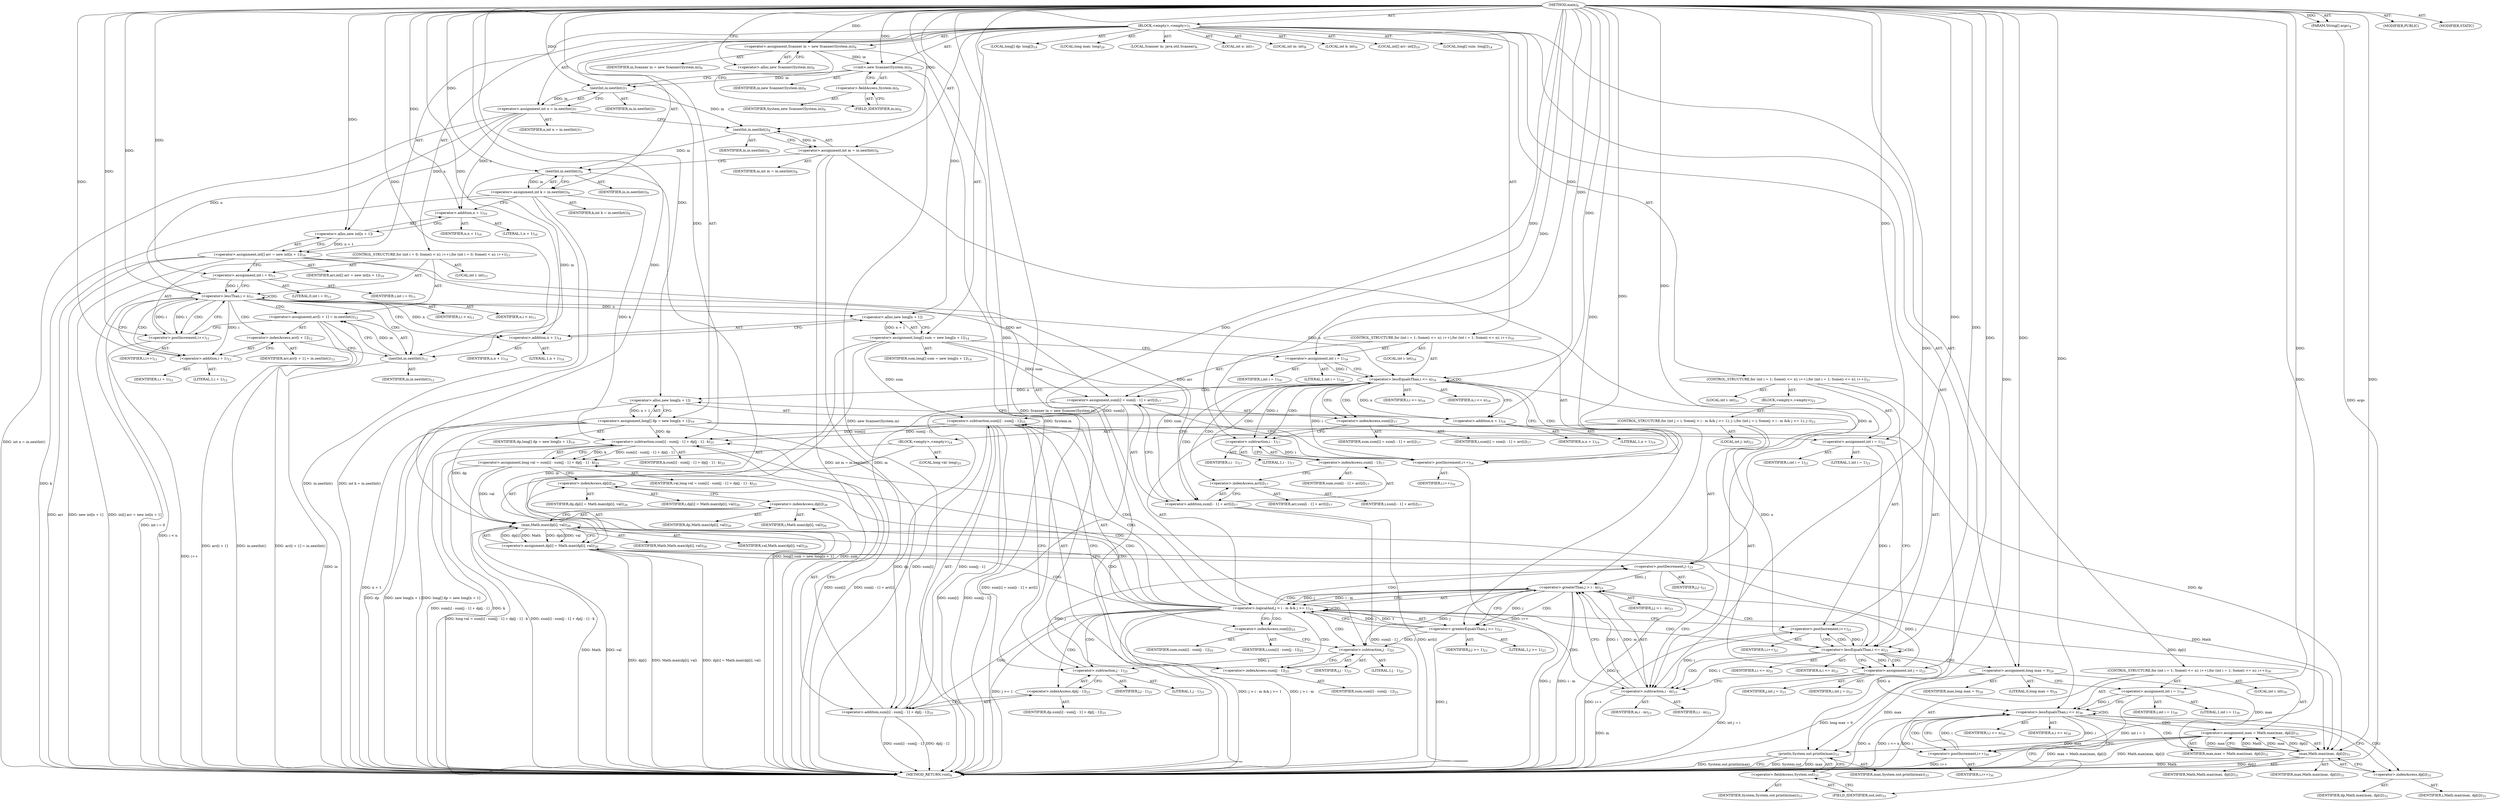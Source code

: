 digraph "main" {  
"19" [label = <(METHOD,main)<SUB>4</SUB>> ]
"20" [label = <(PARAM,String[] args)<SUB>4</SUB>> ]
"21" [label = <(BLOCK,&lt;empty&gt;,&lt;empty&gt;)<SUB>5</SUB>> ]
"4" [label = <(LOCAL,Scanner in: java.util.Scanner)<SUB>6</SUB>> ]
"22" [label = <(&lt;operator&gt;.assignment,Scanner in = new Scanner(System.in))<SUB>6</SUB>> ]
"23" [label = <(IDENTIFIER,in,Scanner in = new Scanner(System.in))<SUB>6</SUB>> ]
"24" [label = <(&lt;operator&gt;.alloc,new Scanner(System.in))<SUB>6</SUB>> ]
"25" [label = <(&lt;init&gt;,new Scanner(System.in))<SUB>6</SUB>> ]
"3" [label = <(IDENTIFIER,in,new Scanner(System.in))<SUB>6</SUB>> ]
"26" [label = <(&lt;operator&gt;.fieldAccess,System.in)<SUB>6</SUB>> ]
"27" [label = <(IDENTIFIER,System,new Scanner(System.in))<SUB>6</SUB>> ]
"28" [label = <(FIELD_IDENTIFIER,in,in)<SUB>6</SUB>> ]
"29" [label = <(LOCAL,int n: int)<SUB>7</SUB>> ]
"30" [label = <(&lt;operator&gt;.assignment,int n = in.nextInt())<SUB>7</SUB>> ]
"31" [label = <(IDENTIFIER,n,int n = in.nextInt())<SUB>7</SUB>> ]
"32" [label = <(nextInt,in.nextInt())<SUB>7</SUB>> ]
"33" [label = <(IDENTIFIER,in,in.nextInt())<SUB>7</SUB>> ]
"34" [label = <(LOCAL,int m: int)<SUB>8</SUB>> ]
"35" [label = <(&lt;operator&gt;.assignment,int m = in.nextInt())<SUB>8</SUB>> ]
"36" [label = <(IDENTIFIER,m,int m = in.nextInt())<SUB>8</SUB>> ]
"37" [label = <(nextInt,in.nextInt())<SUB>8</SUB>> ]
"38" [label = <(IDENTIFIER,in,in.nextInt())<SUB>8</SUB>> ]
"39" [label = <(LOCAL,int k: int)<SUB>9</SUB>> ]
"40" [label = <(&lt;operator&gt;.assignment,int k = in.nextInt())<SUB>9</SUB>> ]
"41" [label = <(IDENTIFIER,k,int k = in.nextInt())<SUB>9</SUB>> ]
"42" [label = <(nextInt,in.nextInt())<SUB>9</SUB>> ]
"43" [label = <(IDENTIFIER,in,in.nextInt())<SUB>9</SUB>> ]
"44" [label = <(LOCAL,int[] arr: int[])<SUB>10</SUB>> ]
"45" [label = <(&lt;operator&gt;.assignment,int[] arr = new int[n + 1])<SUB>10</SUB>> ]
"46" [label = <(IDENTIFIER,arr,int[] arr = new int[n + 1])<SUB>10</SUB>> ]
"47" [label = <(&lt;operator&gt;.alloc,new int[n + 1])> ]
"48" [label = <(&lt;operator&gt;.addition,n + 1)<SUB>10</SUB>> ]
"49" [label = <(IDENTIFIER,n,n + 1)<SUB>10</SUB>> ]
"50" [label = <(LITERAL,1,n + 1)<SUB>10</SUB>> ]
"51" [label = <(CONTROL_STRUCTURE,for (int i = 0; Some(i &lt; n); i++),for (int i = 0; Some(i &lt; n); i++))<SUB>11</SUB>> ]
"52" [label = <(LOCAL,int i: int)<SUB>11</SUB>> ]
"53" [label = <(&lt;operator&gt;.assignment,int i = 0)<SUB>11</SUB>> ]
"54" [label = <(IDENTIFIER,i,int i = 0)<SUB>11</SUB>> ]
"55" [label = <(LITERAL,0,int i = 0)<SUB>11</SUB>> ]
"56" [label = <(&lt;operator&gt;.lessThan,i &lt; n)<SUB>11</SUB>> ]
"57" [label = <(IDENTIFIER,i,i &lt; n)<SUB>11</SUB>> ]
"58" [label = <(IDENTIFIER,n,i &lt; n)<SUB>11</SUB>> ]
"59" [label = <(&lt;operator&gt;.postIncrement,i++)<SUB>11</SUB>> ]
"60" [label = <(IDENTIFIER,i,i++)<SUB>11</SUB>> ]
"61" [label = <(&lt;operator&gt;.assignment,arr[i + 1] = in.nextInt())<SUB>12</SUB>> ]
"62" [label = <(&lt;operator&gt;.indexAccess,arr[i + 1])<SUB>12</SUB>> ]
"63" [label = <(IDENTIFIER,arr,arr[i + 1] = in.nextInt())<SUB>12</SUB>> ]
"64" [label = <(&lt;operator&gt;.addition,i + 1)<SUB>12</SUB>> ]
"65" [label = <(IDENTIFIER,i,i + 1)<SUB>12</SUB>> ]
"66" [label = <(LITERAL,1,i + 1)<SUB>12</SUB>> ]
"67" [label = <(nextInt,in.nextInt())<SUB>12</SUB>> ]
"68" [label = <(IDENTIFIER,in,in.nextInt())<SUB>12</SUB>> ]
"69" [label = <(LOCAL,long[] sum: long[])<SUB>14</SUB>> ]
"70" [label = <(&lt;operator&gt;.assignment,long[] sum = new long[n + 1])<SUB>14</SUB>> ]
"71" [label = <(IDENTIFIER,sum,long[] sum = new long[n + 1])<SUB>14</SUB>> ]
"72" [label = <(&lt;operator&gt;.alloc,new long[n + 1])> ]
"73" [label = <(&lt;operator&gt;.addition,n + 1)<SUB>14</SUB>> ]
"74" [label = <(IDENTIFIER,n,n + 1)<SUB>14</SUB>> ]
"75" [label = <(LITERAL,1,n + 1)<SUB>14</SUB>> ]
"76" [label = <(CONTROL_STRUCTURE,for (int i = 1; Some(i &lt;= n); i++),for (int i = 1; Some(i &lt;= n); i++))<SUB>16</SUB>> ]
"77" [label = <(LOCAL,int i: int)<SUB>16</SUB>> ]
"78" [label = <(&lt;operator&gt;.assignment,int i = 1)<SUB>16</SUB>> ]
"79" [label = <(IDENTIFIER,i,int i = 1)<SUB>16</SUB>> ]
"80" [label = <(LITERAL,1,int i = 1)<SUB>16</SUB>> ]
"81" [label = <(&lt;operator&gt;.lessEqualsThan,i &lt;= n)<SUB>16</SUB>> ]
"82" [label = <(IDENTIFIER,i,i &lt;= n)<SUB>16</SUB>> ]
"83" [label = <(IDENTIFIER,n,i &lt;= n)<SUB>16</SUB>> ]
"84" [label = <(&lt;operator&gt;.postIncrement,i++)<SUB>16</SUB>> ]
"85" [label = <(IDENTIFIER,i,i++)<SUB>16</SUB>> ]
"86" [label = <(&lt;operator&gt;.assignment,sum[i] = sum[i - 1] + arr[i])<SUB>17</SUB>> ]
"87" [label = <(&lt;operator&gt;.indexAccess,sum[i])<SUB>17</SUB>> ]
"88" [label = <(IDENTIFIER,sum,sum[i] = sum[i - 1] + arr[i])<SUB>17</SUB>> ]
"89" [label = <(IDENTIFIER,i,sum[i] = sum[i - 1] + arr[i])<SUB>17</SUB>> ]
"90" [label = <(&lt;operator&gt;.addition,sum[i - 1] + arr[i])<SUB>17</SUB>> ]
"91" [label = <(&lt;operator&gt;.indexAccess,sum[i - 1])<SUB>17</SUB>> ]
"92" [label = <(IDENTIFIER,sum,sum[i - 1] + arr[i])<SUB>17</SUB>> ]
"93" [label = <(&lt;operator&gt;.subtraction,i - 1)<SUB>17</SUB>> ]
"94" [label = <(IDENTIFIER,i,i - 1)<SUB>17</SUB>> ]
"95" [label = <(LITERAL,1,i - 1)<SUB>17</SUB>> ]
"96" [label = <(&lt;operator&gt;.indexAccess,arr[i])<SUB>17</SUB>> ]
"97" [label = <(IDENTIFIER,arr,sum[i - 1] + arr[i])<SUB>17</SUB>> ]
"98" [label = <(IDENTIFIER,i,sum[i - 1] + arr[i])<SUB>17</SUB>> ]
"99" [label = <(LOCAL,long[] dp: long[])<SUB>19</SUB>> ]
"100" [label = <(&lt;operator&gt;.assignment,long[] dp = new long[n + 1])<SUB>19</SUB>> ]
"101" [label = <(IDENTIFIER,dp,long[] dp = new long[n + 1])<SUB>19</SUB>> ]
"102" [label = <(&lt;operator&gt;.alloc,new long[n + 1])> ]
"103" [label = <(&lt;operator&gt;.addition,n + 1)<SUB>19</SUB>> ]
"104" [label = <(IDENTIFIER,n,n + 1)<SUB>19</SUB>> ]
"105" [label = <(LITERAL,1,n + 1)<SUB>19</SUB>> ]
"106" [label = <(CONTROL_STRUCTURE,for (int i = 1; Some(i &lt;= n); i++),for (int i = 1; Some(i &lt;= n); i++))<SUB>21</SUB>> ]
"107" [label = <(LOCAL,int i: int)<SUB>21</SUB>> ]
"108" [label = <(&lt;operator&gt;.assignment,int i = 1)<SUB>21</SUB>> ]
"109" [label = <(IDENTIFIER,i,int i = 1)<SUB>21</SUB>> ]
"110" [label = <(LITERAL,1,int i = 1)<SUB>21</SUB>> ]
"111" [label = <(&lt;operator&gt;.lessEqualsThan,i &lt;= n)<SUB>21</SUB>> ]
"112" [label = <(IDENTIFIER,i,i &lt;= n)<SUB>21</SUB>> ]
"113" [label = <(IDENTIFIER,n,i &lt;= n)<SUB>21</SUB>> ]
"114" [label = <(&lt;operator&gt;.postIncrement,i++)<SUB>21</SUB>> ]
"115" [label = <(IDENTIFIER,i,i++)<SUB>21</SUB>> ]
"116" [label = <(BLOCK,&lt;empty&gt;,&lt;empty&gt;)<SUB>22</SUB>> ]
"117" [label = <(CONTROL_STRUCTURE,for (int j = i; Some(j &gt; i - m &amp;&amp; j &gt;= 1); j--),for (int j = i; Some(j &gt; i - m &amp;&amp; j &gt;= 1); j--))<SUB>23</SUB>> ]
"118" [label = <(LOCAL,int j: int)<SUB>23</SUB>> ]
"119" [label = <(&lt;operator&gt;.assignment,int j = i)<SUB>23</SUB>> ]
"120" [label = <(IDENTIFIER,j,int j = i)<SUB>23</SUB>> ]
"121" [label = <(IDENTIFIER,i,int j = i)<SUB>23</SUB>> ]
"122" [label = <(&lt;operator&gt;.logicalAnd,j &gt; i - m &amp;&amp; j &gt;= 1)<SUB>23</SUB>> ]
"123" [label = <(&lt;operator&gt;.greaterThan,j &gt; i - m)<SUB>23</SUB>> ]
"124" [label = <(IDENTIFIER,j,j &gt; i - m)<SUB>23</SUB>> ]
"125" [label = <(&lt;operator&gt;.subtraction,i - m)<SUB>23</SUB>> ]
"126" [label = <(IDENTIFIER,i,i - m)<SUB>23</SUB>> ]
"127" [label = <(IDENTIFIER,m,i - m)<SUB>23</SUB>> ]
"128" [label = <(&lt;operator&gt;.greaterEqualsThan,j &gt;= 1)<SUB>23</SUB>> ]
"129" [label = <(IDENTIFIER,j,j &gt;= 1)<SUB>23</SUB>> ]
"130" [label = <(LITERAL,1,j &gt;= 1)<SUB>23</SUB>> ]
"131" [label = <(&lt;operator&gt;.postDecrement,j--)<SUB>23</SUB>> ]
"132" [label = <(IDENTIFIER,j,j--)<SUB>23</SUB>> ]
"133" [label = <(BLOCK,&lt;empty&gt;,&lt;empty&gt;)<SUB>24</SUB>> ]
"134" [label = <(LOCAL,long val: long)<SUB>25</SUB>> ]
"135" [label = <(&lt;operator&gt;.assignment,long val = sum[i] - sum[j - 1] + dp[j - 1] - k)<SUB>25</SUB>> ]
"136" [label = <(IDENTIFIER,val,long val = sum[i] - sum[j - 1] + dp[j - 1] - k)<SUB>25</SUB>> ]
"137" [label = <(&lt;operator&gt;.subtraction,sum[i] - sum[j - 1] + dp[j - 1] - k)<SUB>25</SUB>> ]
"138" [label = <(&lt;operator&gt;.addition,sum[i] - sum[j - 1] + dp[j - 1])<SUB>25</SUB>> ]
"139" [label = <(&lt;operator&gt;.subtraction,sum[i] - sum[j - 1])<SUB>25</SUB>> ]
"140" [label = <(&lt;operator&gt;.indexAccess,sum[i])<SUB>25</SUB>> ]
"141" [label = <(IDENTIFIER,sum,sum[i] - sum[j - 1])<SUB>25</SUB>> ]
"142" [label = <(IDENTIFIER,i,sum[i] - sum[j - 1])<SUB>25</SUB>> ]
"143" [label = <(&lt;operator&gt;.indexAccess,sum[j - 1])<SUB>25</SUB>> ]
"144" [label = <(IDENTIFIER,sum,sum[i] - sum[j - 1])<SUB>25</SUB>> ]
"145" [label = <(&lt;operator&gt;.subtraction,j - 1)<SUB>25</SUB>> ]
"146" [label = <(IDENTIFIER,j,j - 1)<SUB>25</SUB>> ]
"147" [label = <(LITERAL,1,j - 1)<SUB>25</SUB>> ]
"148" [label = <(&lt;operator&gt;.indexAccess,dp[j - 1])<SUB>25</SUB>> ]
"149" [label = <(IDENTIFIER,dp,sum[i] - sum[j - 1] + dp[j - 1])<SUB>25</SUB>> ]
"150" [label = <(&lt;operator&gt;.subtraction,j - 1)<SUB>25</SUB>> ]
"151" [label = <(IDENTIFIER,j,j - 1)<SUB>25</SUB>> ]
"152" [label = <(LITERAL,1,j - 1)<SUB>25</SUB>> ]
"153" [label = <(IDENTIFIER,k,sum[i] - sum[j - 1] + dp[j - 1] - k)<SUB>25</SUB>> ]
"154" [label = <(&lt;operator&gt;.assignment,dp[i] = Math.max(dp[i], val))<SUB>26</SUB>> ]
"155" [label = <(&lt;operator&gt;.indexAccess,dp[i])<SUB>26</SUB>> ]
"156" [label = <(IDENTIFIER,dp,dp[i] = Math.max(dp[i], val))<SUB>26</SUB>> ]
"157" [label = <(IDENTIFIER,i,dp[i] = Math.max(dp[i], val))<SUB>26</SUB>> ]
"158" [label = <(max,Math.max(dp[i], val))<SUB>26</SUB>> ]
"159" [label = <(IDENTIFIER,Math,Math.max(dp[i], val))<SUB>26</SUB>> ]
"160" [label = <(&lt;operator&gt;.indexAccess,dp[i])<SUB>26</SUB>> ]
"161" [label = <(IDENTIFIER,dp,Math.max(dp[i], val))<SUB>26</SUB>> ]
"162" [label = <(IDENTIFIER,i,Math.max(dp[i], val))<SUB>26</SUB>> ]
"163" [label = <(IDENTIFIER,val,Math.max(dp[i], val))<SUB>26</SUB>> ]
"164" [label = <(LOCAL,long max: long)<SUB>29</SUB>> ]
"165" [label = <(&lt;operator&gt;.assignment,long max = 0)<SUB>29</SUB>> ]
"166" [label = <(IDENTIFIER,max,long max = 0)<SUB>29</SUB>> ]
"167" [label = <(LITERAL,0,long max = 0)<SUB>29</SUB>> ]
"168" [label = <(CONTROL_STRUCTURE,for (int i = 1; Some(i &lt;= n); i++),for (int i = 1; Some(i &lt;= n); i++))<SUB>30</SUB>> ]
"169" [label = <(LOCAL,int i: int)<SUB>30</SUB>> ]
"170" [label = <(&lt;operator&gt;.assignment,int i = 1)<SUB>30</SUB>> ]
"171" [label = <(IDENTIFIER,i,int i = 1)<SUB>30</SUB>> ]
"172" [label = <(LITERAL,1,int i = 1)<SUB>30</SUB>> ]
"173" [label = <(&lt;operator&gt;.lessEqualsThan,i &lt;= n)<SUB>30</SUB>> ]
"174" [label = <(IDENTIFIER,i,i &lt;= n)<SUB>30</SUB>> ]
"175" [label = <(IDENTIFIER,n,i &lt;= n)<SUB>30</SUB>> ]
"176" [label = <(&lt;operator&gt;.postIncrement,i++)<SUB>30</SUB>> ]
"177" [label = <(IDENTIFIER,i,i++)<SUB>30</SUB>> ]
"178" [label = <(&lt;operator&gt;.assignment,max = Math.max(max, dp[i]))<SUB>31</SUB>> ]
"179" [label = <(IDENTIFIER,max,max = Math.max(max, dp[i]))<SUB>31</SUB>> ]
"180" [label = <(max,Math.max(max, dp[i]))<SUB>31</SUB>> ]
"181" [label = <(IDENTIFIER,Math,Math.max(max, dp[i]))<SUB>31</SUB>> ]
"182" [label = <(IDENTIFIER,max,Math.max(max, dp[i]))<SUB>31</SUB>> ]
"183" [label = <(&lt;operator&gt;.indexAccess,dp[i])<SUB>31</SUB>> ]
"184" [label = <(IDENTIFIER,dp,Math.max(max, dp[i]))<SUB>31</SUB>> ]
"185" [label = <(IDENTIFIER,i,Math.max(max, dp[i]))<SUB>31</SUB>> ]
"186" [label = <(println,System.out.println(max))<SUB>33</SUB>> ]
"187" [label = <(&lt;operator&gt;.fieldAccess,System.out)<SUB>33</SUB>> ]
"188" [label = <(IDENTIFIER,System,System.out.println(max))<SUB>33</SUB>> ]
"189" [label = <(FIELD_IDENTIFIER,out,out)<SUB>33</SUB>> ]
"190" [label = <(IDENTIFIER,max,System.out.println(max))<SUB>33</SUB>> ]
"191" [label = <(MODIFIER,PUBLIC)> ]
"192" [label = <(MODIFIER,STATIC)> ]
"193" [label = <(METHOD_RETURN,void)<SUB>4</SUB>> ]
  "19" -> "20"  [ label = "AST: "] 
  "19" -> "21"  [ label = "AST: "] 
  "19" -> "191"  [ label = "AST: "] 
  "19" -> "192"  [ label = "AST: "] 
  "19" -> "193"  [ label = "AST: "] 
  "21" -> "4"  [ label = "AST: "] 
  "21" -> "22"  [ label = "AST: "] 
  "21" -> "25"  [ label = "AST: "] 
  "21" -> "29"  [ label = "AST: "] 
  "21" -> "30"  [ label = "AST: "] 
  "21" -> "34"  [ label = "AST: "] 
  "21" -> "35"  [ label = "AST: "] 
  "21" -> "39"  [ label = "AST: "] 
  "21" -> "40"  [ label = "AST: "] 
  "21" -> "44"  [ label = "AST: "] 
  "21" -> "45"  [ label = "AST: "] 
  "21" -> "51"  [ label = "AST: "] 
  "21" -> "69"  [ label = "AST: "] 
  "21" -> "70"  [ label = "AST: "] 
  "21" -> "76"  [ label = "AST: "] 
  "21" -> "99"  [ label = "AST: "] 
  "21" -> "100"  [ label = "AST: "] 
  "21" -> "106"  [ label = "AST: "] 
  "21" -> "164"  [ label = "AST: "] 
  "21" -> "165"  [ label = "AST: "] 
  "21" -> "168"  [ label = "AST: "] 
  "21" -> "186"  [ label = "AST: "] 
  "22" -> "23"  [ label = "AST: "] 
  "22" -> "24"  [ label = "AST: "] 
  "25" -> "3"  [ label = "AST: "] 
  "25" -> "26"  [ label = "AST: "] 
  "26" -> "27"  [ label = "AST: "] 
  "26" -> "28"  [ label = "AST: "] 
  "30" -> "31"  [ label = "AST: "] 
  "30" -> "32"  [ label = "AST: "] 
  "32" -> "33"  [ label = "AST: "] 
  "35" -> "36"  [ label = "AST: "] 
  "35" -> "37"  [ label = "AST: "] 
  "37" -> "38"  [ label = "AST: "] 
  "40" -> "41"  [ label = "AST: "] 
  "40" -> "42"  [ label = "AST: "] 
  "42" -> "43"  [ label = "AST: "] 
  "45" -> "46"  [ label = "AST: "] 
  "45" -> "47"  [ label = "AST: "] 
  "47" -> "48"  [ label = "AST: "] 
  "48" -> "49"  [ label = "AST: "] 
  "48" -> "50"  [ label = "AST: "] 
  "51" -> "52"  [ label = "AST: "] 
  "51" -> "53"  [ label = "AST: "] 
  "51" -> "56"  [ label = "AST: "] 
  "51" -> "59"  [ label = "AST: "] 
  "51" -> "61"  [ label = "AST: "] 
  "53" -> "54"  [ label = "AST: "] 
  "53" -> "55"  [ label = "AST: "] 
  "56" -> "57"  [ label = "AST: "] 
  "56" -> "58"  [ label = "AST: "] 
  "59" -> "60"  [ label = "AST: "] 
  "61" -> "62"  [ label = "AST: "] 
  "61" -> "67"  [ label = "AST: "] 
  "62" -> "63"  [ label = "AST: "] 
  "62" -> "64"  [ label = "AST: "] 
  "64" -> "65"  [ label = "AST: "] 
  "64" -> "66"  [ label = "AST: "] 
  "67" -> "68"  [ label = "AST: "] 
  "70" -> "71"  [ label = "AST: "] 
  "70" -> "72"  [ label = "AST: "] 
  "72" -> "73"  [ label = "AST: "] 
  "73" -> "74"  [ label = "AST: "] 
  "73" -> "75"  [ label = "AST: "] 
  "76" -> "77"  [ label = "AST: "] 
  "76" -> "78"  [ label = "AST: "] 
  "76" -> "81"  [ label = "AST: "] 
  "76" -> "84"  [ label = "AST: "] 
  "76" -> "86"  [ label = "AST: "] 
  "78" -> "79"  [ label = "AST: "] 
  "78" -> "80"  [ label = "AST: "] 
  "81" -> "82"  [ label = "AST: "] 
  "81" -> "83"  [ label = "AST: "] 
  "84" -> "85"  [ label = "AST: "] 
  "86" -> "87"  [ label = "AST: "] 
  "86" -> "90"  [ label = "AST: "] 
  "87" -> "88"  [ label = "AST: "] 
  "87" -> "89"  [ label = "AST: "] 
  "90" -> "91"  [ label = "AST: "] 
  "90" -> "96"  [ label = "AST: "] 
  "91" -> "92"  [ label = "AST: "] 
  "91" -> "93"  [ label = "AST: "] 
  "93" -> "94"  [ label = "AST: "] 
  "93" -> "95"  [ label = "AST: "] 
  "96" -> "97"  [ label = "AST: "] 
  "96" -> "98"  [ label = "AST: "] 
  "100" -> "101"  [ label = "AST: "] 
  "100" -> "102"  [ label = "AST: "] 
  "102" -> "103"  [ label = "AST: "] 
  "103" -> "104"  [ label = "AST: "] 
  "103" -> "105"  [ label = "AST: "] 
  "106" -> "107"  [ label = "AST: "] 
  "106" -> "108"  [ label = "AST: "] 
  "106" -> "111"  [ label = "AST: "] 
  "106" -> "114"  [ label = "AST: "] 
  "106" -> "116"  [ label = "AST: "] 
  "108" -> "109"  [ label = "AST: "] 
  "108" -> "110"  [ label = "AST: "] 
  "111" -> "112"  [ label = "AST: "] 
  "111" -> "113"  [ label = "AST: "] 
  "114" -> "115"  [ label = "AST: "] 
  "116" -> "117"  [ label = "AST: "] 
  "117" -> "118"  [ label = "AST: "] 
  "117" -> "119"  [ label = "AST: "] 
  "117" -> "122"  [ label = "AST: "] 
  "117" -> "131"  [ label = "AST: "] 
  "117" -> "133"  [ label = "AST: "] 
  "119" -> "120"  [ label = "AST: "] 
  "119" -> "121"  [ label = "AST: "] 
  "122" -> "123"  [ label = "AST: "] 
  "122" -> "128"  [ label = "AST: "] 
  "123" -> "124"  [ label = "AST: "] 
  "123" -> "125"  [ label = "AST: "] 
  "125" -> "126"  [ label = "AST: "] 
  "125" -> "127"  [ label = "AST: "] 
  "128" -> "129"  [ label = "AST: "] 
  "128" -> "130"  [ label = "AST: "] 
  "131" -> "132"  [ label = "AST: "] 
  "133" -> "134"  [ label = "AST: "] 
  "133" -> "135"  [ label = "AST: "] 
  "133" -> "154"  [ label = "AST: "] 
  "135" -> "136"  [ label = "AST: "] 
  "135" -> "137"  [ label = "AST: "] 
  "137" -> "138"  [ label = "AST: "] 
  "137" -> "153"  [ label = "AST: "] 
  "138" -> "139"  [ label = "AST: "] 
  "138" -> "148"  [ label = "AST: "] 
  "139" -> "140"  [ label = "AST: "] 
  "139" -> "143"  [ label = "AST: "] 
  "140" -> "141"  [ label = "AST: "] 
  "140" -> "142"  [ label = "AST: "] 
  "143" -> "144"  [ label = "AST: "] 
  "143" -> "145"  [ label = "AST: "] 
  "145" -> "146"  [ label = "AST: "] 
  "145" -> "147"  [ label = "AST: "] 
  "148" -> "149"  [ label = "AST: "] 
  "148" -> "150"  [ label = "AST: "] 
  "150" -> "151"  [ label = "AST: "] 
  "150" -> "152"  [ label = "AST: "] 
  "154" -> "155"  [ label = "AST: "] 
  "154" -> "158"  [ label = "AST: "] 
  "155" -> "156"  [ label = "AST: "] 
  "155" -> "157"  [ label = "AST: "] 
  "158" -> "159"  [ label = "AST: "] 
  "158" -> "160"  [ label = "AST: "] 
  "158" -> "163"  [ label = "AST: "] 
  "160" -> "161"  [ label = "AST: "] 
  "160" -> "162"  [ label = "AST: "] 
  "165" -> "166"  [ label = "AST: "] 
  "165" -> "167"  [ label = "AST: "] 
  "168" -> "169"  [ label = "AST: "] 
  "168" -> "170"  [ label = "AST: "] 
  "168" -> "173"  [ label = "AST: "] 
  "168" -> "176"  [ label = "AST: "] 
  "168" -> "178"  [ label = "AST: "] 
  "170" -> "171"  [ label = "AST: "] 
  "170" -> "172"  [ label = "AST: "] 
  "173" -> "174"  [ label = "AST: "] 
  "173" -> "175"  [ label = "AST: "] 
  "176" -> "177"  [ label = "AST: "] 
  "178" -> "179"  [ label = "AST: "] 
  "178" -> "180"  [ label = "AST: "] 
  "180" -> "181"  [ label = "AST: "] 
  "180" -> "182"  [ label = "AST: "] 
  "180" -> "183"  [ label = "AST: "] 
  "183" -> "184"  [ label = "AST: "] 
  "183" -> "185"  [ label = "AST: "] 
  "186" -> "187"  [ label = "AST: "] 
  "186" -> "190"  [ label = "AST: "] 
  "187" -> "188"  [ label = "AST: "] 
  "187" -> "189"  [ label = "AST: "] 
  "22" -> "28"  [ label = "CFG: "] 
  "25" -> "32"  [ label = "CFG: "] 
  "30" -> "37"  [ label = "CFG: "] 
  "35" -> "42"  [ label = "CFG: "] 
  "40" -> "48"  [ label = "CFG: "] 
  "45" -> "53"  [ label = "CFG: "] 
  "70" -> "78"  [ label = "CFG: "] 
  "100" -> "108"  [ label = "CFG: "] 
  "165" -> "170"  [ label = "CFG: "] 
  "186" -> "193"  [ label = "CFG: "] 
  "24" -> "22"  [ label = "CFG: "] 
  "26" -> "25"  [ label = "CFG: "] 
  "32" -> "30"  [ label = "CFG: "] 
  "37" -> "35"  [ label = "CFG: "] 
  "42" -> "40"  [ label = "CFG: "] 
  "47" -> "45"  [ label = "CFG: "] 
  "53" -> "56"  [ label = "CFG: "] 
  "56" -> "64"  [ label = "CFG: "] 
  "56" -> "73"  [ label = "CFG: "] 
  "59" -> "56"  [ label = "CFG: "] 
  "61" -> "59"  [ label = "CFG: "] 
  "72" -> "70"  [ label = "CFG: "] 
  "78" -> "81"  [ label = "CFG: "] 
  "81" -> "87"  [ label = "CFG: "] 
  "81" -> "103"  [ label = "CFG: "] 
  "84" -> "81"  [ label = "CFG: "] 
  "86" -> "84"  [ label = "CFG: "] 
  "102" -> "100"  [ label = "CFG: "] 
  "108" -> "111"  [ label = "CFG: "] 
  "111" -> "119"  [ label = "CFG: "] 
  "111" -> "165"  [ label = "CFG: "] 
  "114" -> "111"  [ label = "CFG: "] 
  "170" -> "173"  [ label = "CFG: "] 
  "173" -> "183"  [ label = "CFG: "] 
  "173" -> "189"  [ label = "CFG: "] 
  "176" -> "173"  [ label = "CFG: "] 
  "178" -> "176"  [ label = "CFG: "] 
  "187" -> "186"  [ label = "CFG: "] 
  "28" -> "26"  [ label = "CFG: "] 
  "48" -> "47"  [ label = "CFG: "] 
  "62" -> "67"  [ label = "CFG: "] 
  "67" -> "61"  [ label = "CFG: "] 
  "73" -> "72"  [ label = "CFG: "] 
  "87" -> "93"  [ label = "CFG: "] 
  "90" -> "86"  [ label = "CFG: "] 
  "103" -> "102"  [ label = "CFG: "] 
  "180" -> "178"  [ label = "CFG: "] 
  "189" -> "187"  [ label = "CFG: "] 
  "64" -> "62"  [ label = "CFG: "] 
  "91" -> "96"  [ label = "CFG: "] 
  "96" -> "90"  [ label = "CFG: "] 
  "119" -> "125"  [ label = "CFG: "] 
  "122" -> "140"  [ label = "CFG: "] 
  "122" -> "114"  [ label = "CFG: "] 
  "131" -> "125"  [ label = "CFG: "] 
  "183" -> "180"  [ label = "CFG: "] 
  "93" -> "91"  [ label = "CFG: "] 
  "123" -> "122"  [ label = "CFG: "] 
  "123" -> "128"  [ label = "CFG: "] 
  "128" -> "122"  [ label = "CFG: "] 
  "135" -> "155"  [ label = "CFG: "] 
  "154" -> "131"  [ label = "CFG: "] 
  "125" -> "123"  [ label = "CFG: "] 
  "137" -> "135"  [ label = "CFG: "] 
  "155" -> "160"  [ label = "CFG: "] 
  "158" -> "154"  [ label = "CFG: "] 
  "138" -> "137"  [ label = "CFG: "] 
  "160" -> "158"  [ label = "CFG: "] 
  "139" -> "150"  [ label = "CFG: "] 
  "148" -> "138"  [ label = "CFG: "] 
  "140" -> "145"  [ label = "CFG: "] 
  "143" -> "139"  [ label = "CFG: "] 
  "150" -> "148"  [ label = "CFG: "] 
  "145" -> "143"  [ label = "CFG: "] 
  "19" -> "24"  [ label = "CFG: "] 
  "20" -> "193"  [ label = "DDG: args"] 
  "22" -> "193"  [ label = "DDG: Scanner in = new Scanner(System.in)"] 
  "25" -> "193"  [ label = "DDG: System.in"] 
  "25" -> "193"  [ label = "DDG: new Scanner(System.in)"] 
  "30" -> "193"  [ label = "DDG: int n = in.nextInt()"] 
  "35" -> "193"  [ label = "DDG: m"] 
  "35" -> "193"  [ label = "DDG: int m = in.nextInt()"] 
  "40" -> "193"  [ label = "DDG: k"] 
  "42" -> "193"  [ label = "DDG: in"] 
  "40" -> "193"  [ label = "DDG: in.nextInt()"] 
  "40" -> "193"  [ label = "DDG: int k = in.nextInt()"] 
  "45" -> "193"  [ label = "DDG: arr"] 
  "45" -> "193"  [ label = "DDG: new int[n + 1]"] 
  "45" -> "193"  [ label = "DDG: int[] arr = new int[n + 1]"] 
  "53" -> "193"  [ label = "DDG: int i = 0"] 
  "56" -> "193"  [ label = "DDG: i &lt; n"] 
  "70" -> "193"  [ label = "DDG: sum"] 
  "70" -> "193"  [ label = "DDG: long[] sum = new long[n + 1]"] 
  "100" -> "193"  [ label = "DDG: dp"] 
  "102" -> "193"  [ label = "DDG: n + 1"] 
  "100" -> "193"  [ label = "DDG: new long[n + 1]"] 
  "100" -> "193"  [ label = "DDG: long[] dp = new long[n + 1]"] 
  "165" -> "193"  [ label = "DDG: long max = 0"] 
  "170" -> "193"  [ label = "DDG: int i = 1"] 
  "173" -> "193"  [ label = "DDG: i"] 
  "173" -> "193"  [ label = "DDG: n"] 
  "173" -> "193"  [ label = "DDG: i &lt;= n"] 
  "186" -> "193"  [ label = "DDG: System.out"] 
  "186" -> "193"  [ label = "DDG: max"] 
  "186" -> "193"  [ label = "DDG: System.out.println(max)"] 
  "180" -> "193"  [ label = "DDG: Math"] 
  "180" -> "193"  [ label = "DDG: dp[i]"] 
  "178" -> "193"  [ label = "DDG: Math.max(max, dp[i])"] 
  "178" -> "193"  [ label = "DDG: max = Math.max(max, dp[i])"] 
  "176" -> "193"  [ label = "DDG: i++"] 
  "119" -> "193"  [ label = "DDG: int j = i"] 
  "123" -> "193"  [ label = "DDG: j"] 
  "125" -> "193"  [ label = "DDG: m"] 
  "123" -> "193"  [ label = "DDG: i - m"] 
  "122" -> "193"  [ label = "DDG: j &gt; i - m"] 
  "128" -> "193"  [ label = "DDG: j"] 
  "122" -> "193"  [ label = "DDG: j &gt;= 1"] 
  "122" -> "193"  [ label = "DDG: j &gt; i - m &amp;&amp; j &gt;= 1"] 
  "114" -> "193"  [ label = "DDG: i++"] 
  "139" -> "193"  [ label = "DDG: sum[i]"] 
  "139" -> "193"  [ label = "DDG: sum[j - 1]"] 
  "138" -> "193"  [ label = "DDG: sum[i] - sum[j - 1]"] 
  "138" -> "193"  [ label = "DDG: dp[j - 1]"] 
  "137" -> "193"  [ label = "DDG: sum[i] - sum[j - 1] + dp[j - 1]"] 
  "137" -> "193"  [ label = "DDG: k"] 
  "135" -> "193"  [ label = "DDG: sum[i] - sum[j - 1] + dp[j - 1] - k"] 
  "135" -> "193"  [ label = "DDG: long val = sum[i] - sum[j - 1] + dp[j - 1] - k"] 
  "154" -> "193"  [ label = "DDG: dp[i]"] 
  "158" -> "193"  [ label = "DDG: Math"] 
  "158" -> "193"  [ label = "DDG: val"] 
  "154" -> "193"  [ label = "DDG: Math.max(dp[i], val)"] 
  "154" -> "193"  [ label = "DDG: dp[i] = Math.max(dp[i], val)"] 
  "131" -> "193"  [ label = "DDG: j--"] 
  "86" -> "193"  [ label = "DDG: sum[i]"] 
  "90" -> "193"  [ label = "DDG: sum[i - 1]"] 
  "90" -> "193"  [ label = "DDG: arr[i]"] 
  "86" -> "193"  [ label = "DDG: sum[i - 1] + arr[i]"] 
  "86" -> "193"  [ label = "DDG: sum[i] = sum[i - 1] + arr[i]"] 
  "84" -> "193"  [ label = "DDG: i++"] 
  "61" -> "193"  [ label = "DDG: arr[i + 1]"] 
  "67" -> "193"  [ label = "DDG: in"] 
  "61" -> "193"  [ label = "DDG: in.nextInt()"] 
  "61" -> "193"  [ label = "DDG: arr[i + 1] = in.nextInt()"] 
  "59" -> "193"  [ label = "DDG: i++"] 
  "19" -> "20"  [ label = "DDG: "] 
  "19" -> "22"  [ label = "DDG: "] 
  "32" -> "30"  [ label = "DDG: in"] 
  "37" -> "35"  [ label = "DDG: in"] 
  "42" -> "40"  [ label = "DDG: in"] 
  "47" -> "45"  [ label = "DDG: n + 1"] 
  "72" -> "70"  [ label = "DDG: n + 1"] 
  "102" -> "100"  [ label = "DDG: n + 1"] 
  "19" -> "165"  [ label = "DDG: "] 
  "22" -> "25"  [ label = "DDG: in"] 
  "19" -> "25"  [ label = "DDG: "] 
  "19" -> "53"  [ label = "DDG: "] 
  "67" -> "61"  [ label = "DDG: in"] 
  "19" -> "78"  [ label = "DDG: "] 
  "70" -> "86"  [ label = "DDG: sum"] 
  "45" -> "86"  [ label = "DDG: arr"] 
  "19" -> "108"  [ label = "DDG: "] 
  "19" -> "170"  [ label = "DDG: "] 
  "180" -> "178"  [ label = "DDG: Math"] 
  "180" -> "178"  [ label = "DDG: max"] 
  "180" -> "178"  [ label = "DDG: dp[i]"] 
  "165" -> "186"  [ label = "DDG: max"] 
  "178" -> "186"  [ label = "DDG: max"] 
  "19" -> "186"  [ label = "DDG: "] 
  "25" -> "32"  [ label = "DDG: in"] 
  "19" -> "32"  [ label = "DDG: "] 
  "32" -> "37"  [ label = "DDG: in"] 
  "19" -> "37"  [ label = "DDG: "] 
  "37" -> "42"  [ label = "DDG: in"] 
  "19" -> "42"  [ label = "DDG: "] 
  "30" -> "47"  [ label = "DDG: n"] 
  "19" -> "47"  [ label = "DDG: "] 
  "53" -> "56"  [ label = "DDG: i"] 
  "59" -> "56"  [ label = "DDG: i"] 
  "19" -> "56"  [ label = "DDG: "] 
  "30" -> "56"  [ label = "DDG: n"] 
  "19" -> "59"  [ label = "DDG: "] 
  "56" -> "59"  [ label = "DDG: i"] 
  "56" -> "72"  [ label = "DDG: n"] 
  "19" -> "72"  [ label = "DDG: "] 
  "78" -> "81"  [ label = "DDG: i"] 
  "84" -> "81"  [ label = "DDG: i"] 
  "19" -> "81"  [ label = "DDG: "] 
  "56" -> "81"  [ label = "DDG: n"] 
  "93" -> "84"  [ label = "DDG: i"] 
  "19" -> "84"  [ label = "DDG: "] 
  "81" -> "102"  [ label = "DDG: n"] 
  "19" -> "102"  [ label = "DDG: "] 
  "108" -> "111"  [ label = "DDG: i"] 
  "114" -> "111"  [ label = "DDG: i"] 
  "19" -> "111"  [ label = "DDG: "] 
  "81" -> "111"  [ label = "DDG: n"] 
  "125" -> "114"  [ label = "DDG: i"] 
  "19" -> "114"  [ label = "DDG: "] 
  "170" -> "173"  [ label = "DDG: i"] 
  "176" -> "173"  [ label = "DDG: i"] 
  "19" -> "173"  [ label = "DDG: "] 
  "111" -> "173"  [ label = "DDG: n"] 
  "173" -> "176"  [ label = "DDG: i"] 
  "19" -> "176"  [ label = "DDG: "] 
  "30" -> "48"  [ label = "DDG: n"] 
  "19" -> "48"  [ label = "DDG: "] 
  "42" -> "67"  [ label = "DDG: in"] 
  "19" -> "67"  [ label = "DDG: "] 
  "56" -> "73"  [ label = "DDG: n"] 
  "19" -> "73"  [ label = "DDG: "] 
  "70" -> "90"  [ label = "DDG: sum"] 
  "45" -> "90"  [ label = "DDG: arr"] 
  "81" -> "103"  [ label = "DDG: n"] 
  "19" -> "103"  [ label = "DDG: "] 
  "111" -> "119"  [ label = "DDG: i"] 
  "19" -> "119"  [ label = "DDG: "] 
  "158" -> "180"  [ label = "DDG: Math"] 
  "19" -> "180"  [ label = "DDG: "] 
  "165" -> "180"  [ label = "DDG: max"] 
  "178" -> "180"  [ label = "DDG: max"] 
  "100" -> "180"  [ label = "DDG: dp"] 
  "154" -> "180"  [ label = "DDG: dp[i]"] 
  "56" -> "64"  [ label = "DDG: i"] 
  "19" -> "64"  [ label = "DDG: "] 
  "123" -> "122"  [ label = "DDG: j"] 
  "123" -> "122"  [ label = "DDG: i - m"] 
  "128" -> "122"  [ label = "DDG: j"] 
  "128" -> "122"  [ label = "DDG: 1"] 
  "150" -> "131"  [ label = "DDG: j"] 
  "19" -> "131"  [ label = "DDG: "] 
  "137" -> "135"  [ label = "DDG: sum[i] - sum[j - 1] + dp[j - 1]"] 
  "137" -> "135"  [ label = "DDG: k"] 
  "158" -> "154"  [ label = "DDG: Math"] 
  "158" -> "154"  [ label = "DDG: dp[i]"] 
  "158" -> "154"  [ label = "DDG: val"] 
  "81" -> "93"  [ label = "DDG: i"] 
  "19" -> "93"  [ label = "DDG: "] 
  "119" -> "123"  [ label = "DDG: j"] 
  "131" -> "123"  [ label = "DDG: j"] 
  "19" -> "123"  [ label = "DDG: "] 
  "125" -> "123"  [ label = "DDG: i"] 
  "125" -> "123"  [ label = "DDG: m"] 
  "123" -> "128"  [ label = "DDG: j"] 
  "19" -> "128"  [ label = "DDG: "] 
  "19" -> "125"  [ label = "DDG: "] 
  "111" -> "125"  [ label = "DDG: i"] 
  "35" -> "125"  [ label = "DDG: m"] 
  "139" -> "137"  [ label = "DDG: sum[i]"] 
  "139" -> "137"  [ label = "DDG: sum[j - 1]"] 
  "100" -> "137"  [ label = "DDG: dp"] 
  "40" -> "137"  [ label = "DDG: k"] 
  "19" -> "137"  [ label = "DDG: "] 
  "19" -> "158"  [ label = "DDG: "] 
  "100" -> "158"  [ label = "DDG: dp"] 
  "154" -> "158"  [ label = "DDG: dp[i]"] 
  "135" -> "158"  [ label = "DDG: val"] 
  "139" -> "138"  [ label = "DDG: sum[i]"] 
  "139" -> "138"  [ label = "DDG: sum[j - 1]"] 
  "100" -> "138"  [ label = "DDG: dp"] 
  "70" -> "139"  [ label = "DDG: sum"] 
  "86" -> "139"  [ label = "DDG: sum[i]"] 
  "145" -> "150"  [ label = "DDG: j"] 
  "19" -> "150"  [ label = "DDG: "] 
  "123" -> "145"  [ label = "DDG: j"] 
  "128" -> "145"  [ label = "DDG: j"] 
  "19" -> "145"  [ label = "DDG: "] 
  "56" -> "64"  [ label = "CDG: "] 
  "56" -> "56"  [ label = "CDG: "] 
  "56" -> "67"  [ label = "CDG: "] 
  "56" -> "59"  [ label = "CDG: "] 
  "56" -> "61"  [ label = "CDG: "] 
  "56" -> "62"  [ label = "CDG: "] 
  "81" -> "96"  [ label = "CDG: "] 
  "81" -> "81"  [ label = "CDG: "] 
  "81" -> "84"  [ label = "CDG: "] 
  "81" -> "87"  [ label = "CDG: "] 
  "81" -> "91"  [ label = "CDG: "] 
  "81" -> "93"  [ label = "CDG: "] 
  "81" -> "90"  [ label = "CDG: "] 
  "81" -> "86"  [ label = "CDG: "] 
  "111" -> "122"  [ label = "CDG: "] 
  "111" -> "114"  [ label = "CDG: "] 
  "111" -> "119"  [ label = "CDG: "] 
  "111" -> "123"  [ label = "CDG: "] 
  "111" -> "125"  [ label = "CDG: "] 
  "111" -> "111"  [ label = "CDG: "] 
  "173" -> "183"  [ label = "CDG: "] 
  "173" -> "178"  [ label = "CDG: "] 
  "173" -> "176"  [ label = "CDG: "] 
  "173" -> "173"  [ label = "CDG: "] 
  "173" -> "180"  [ label = "CDG: "] 
  "122" -> "160"  [ label = "CDG: "] 
  "122" -> "154"  [ label = "CDG: "] 
  "122" -> "145"  [ label = "CDG: "] 
  "122" -> "122"  [ label = "CDG: "] 
  "122" -> "131"  [ label = "CDG: "] 
  "122" -> "150"  [ label = "CDG: "] 
  "122" -> "123"  [ label = "CDG: "] 
  "122" -> "138"  [ label = "CDG: "] 
  "122" -> "140"  [ label = "CDG: "] 
  "122" -> "148"  [ label = "CDG: "] 
  "122" -> "143"  [ label = "CDG: "] 
  "122" -> "137"  [ label = "CDG: "] 
  "122" -> "135"  [ label = "CDG: "] 
  "122" -> "155"  [ label = "CDG: "] 
  "122" -> "139"  [ label = "CDG: "] 
  "122" -> "125"  [ label = "CDG: "] 
  "122" -> "158"  [ label = "CDG: "] 
  "123" -> "128"  [ label = "CDG: "] 
}
